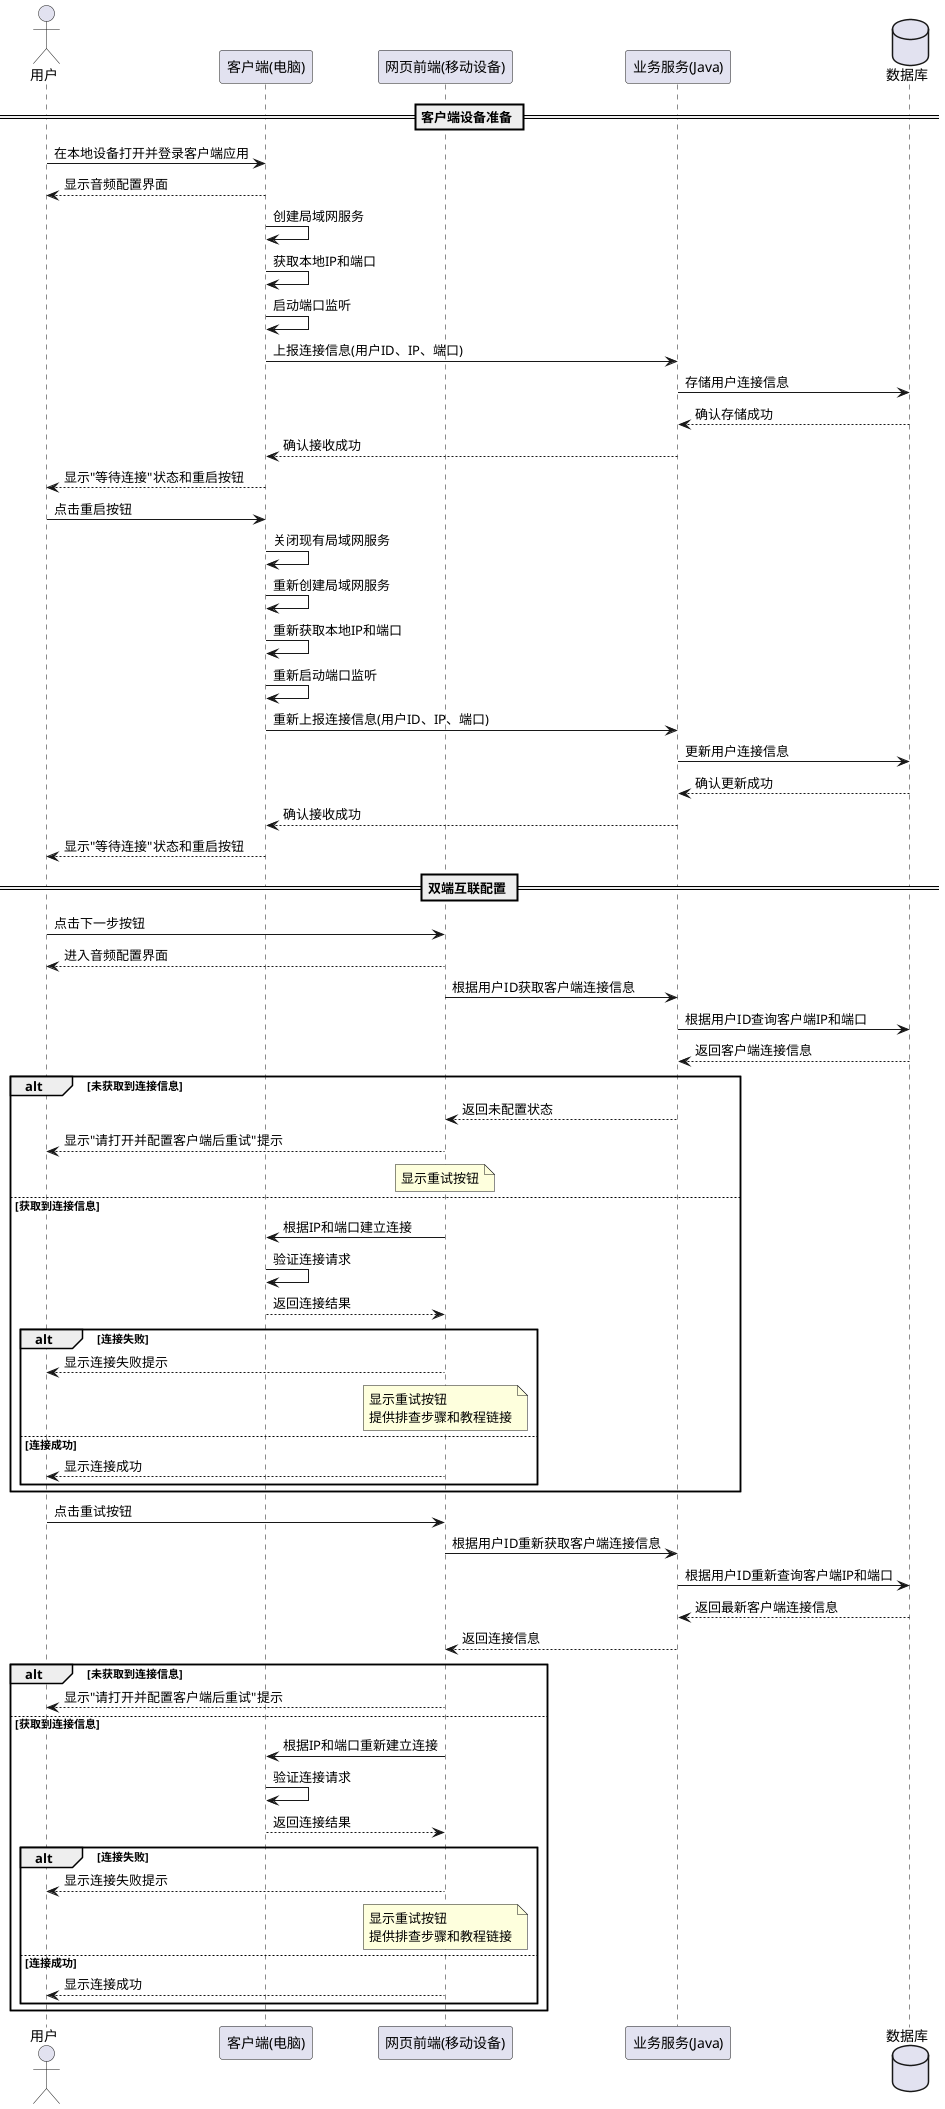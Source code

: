 @startuml 设备准备和双端互联配置
actor "用户" as User
participant "客户端(电脑)" as Client
participant "网页前端(移动设备)" as WebUI
participant "业务服务(Java)" as Backend
database 数据库 as DB

== 客户端设备准备 ==
User -> Client: 在本地设备打开并登录客户端应用
Client --> User: 显示音频配置界面
Client -> Client: 创建局域网服务
Client -> Client: 获取本地IP和端口
Client -> Client: 启动端口监听
Client -> Backend: 上报连接信息(用户ID、IP、端口)
Backend -> DB: 存储用户连接信息
DB --> Backend: 确认存储成功
Backend --> Client: 确认接收成功
Client --> User: 显示"等待连接"状态和重启按钮

User -> Client: 点击重启按钮
Client -> Client: 关闭现有局域网服务
Client -> Client: 重新创建局域网服务
Client -> Client: 重新获取本地IP和端口
Client -> Client: 重新启动端口监听
Client -> Backend: 重新上报连接信息(用户ID、IP、端口)
Backend -> DB: 更新用户连接信息
DB --> Backend: 确认更新成功
Backend --> Client: 确认接收成功
Client --> User: 显示"等待连接"状态和重启按钮

== 双端互联配置 ==
User -> WebUI: 点击下一步按钮
WebUI --> User: 进入音频配置界面
WebUI -> Backend: 根据用户ID获取客户端连接信息
Backend -> DB: 根据用户ID查询客户端IP和端口
DB --> Backend: 返回客户端连接信息

alt 未获取到连接信息
    Backend --> WebUI: 返回未配置状态
    WebUI --> User: 显示"请打开并配置客户端后重试"提示
    note over WebUI
      显示重试按钮
    end note
else 获取到连接信息
    WebUI -> Client: 根据IP和端口建立连接
    Client -> Client: 验证连接请求
    Client --> WebUI: 返回连接结果

    alt 连接失败
        WebUI --> User: 显示连接失败提示
        note over WebUI
          显示重试按钮
          提供排查步骤和教程链接
        end note
    else 连接成功
        WebUI --> User: 显示连接成功
    end
end

User -> WebUI: 点击重试按钮
WebUI -> Backend: 根据用户ID重新获取客户端连接信息
Backend -> DB: 根据用户ID重新查询客户端IP和端口
DB --> Backend: 返回最新客户端连接信息
Backend --> WebUI: 返回连接信息

alt 未获取到连接信息
    WebUI --> User: 显示"请打开并配置客户端后重试"提示
else 获取到连接信息
    WebUI -> Client: 根据IP和端口重新建立连接
    Client -> Client: 验证连接请求
    Client --> WebUI: 返回连接结果

    alt 连接失败
        WebUI --> User: 显示连接失败提示
        note over WebUI
          显示重试按钮
          提供排查步骤和教程链接
        end note
    else 连接成功
        WebUI --> User: 显示连接成功
    end
end

@enduml 